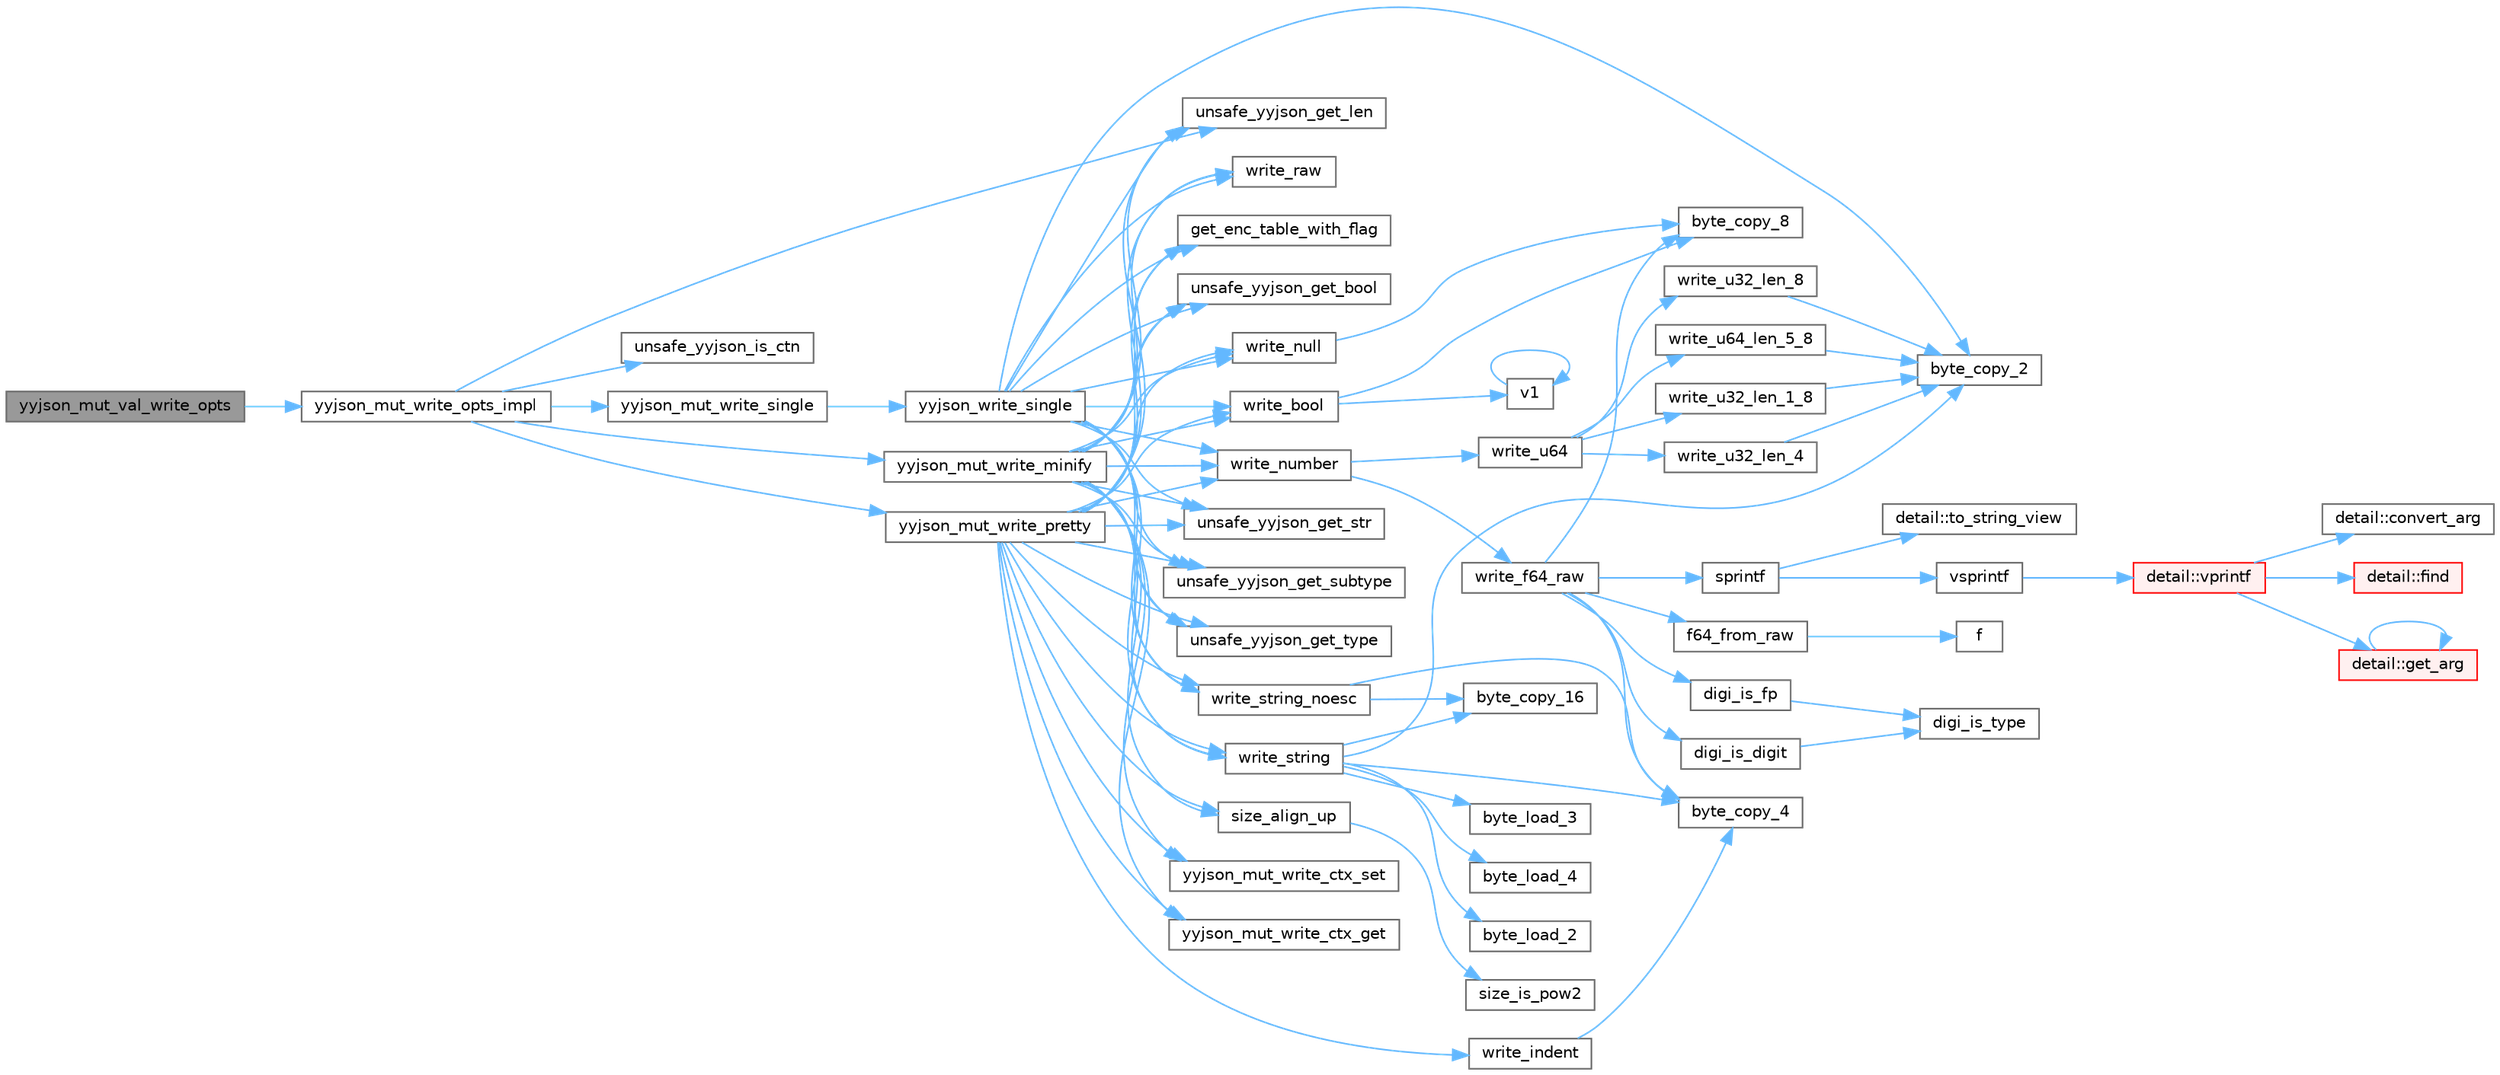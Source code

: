 digraph "yyjson_mut_val_write_opts"
{
 // LATEX_PDF_SIZE
  bgcolor="transparent";
  edge [fontname=Helvetica,fontsize=10,labelfontname=Helvetica,labelfontsize=10];
  node [fontname=Helvetica,fontsize=10,shape=box,height=0.2,width=0.4];
  rankdir="LR";
  Node1 [id="Node000001",label="yyjson_mut_val_write_opts",height=0.2,width=0.4,color="gray40", fillcolor="grey60", style="filled", fontcolor="black",tooltip=" "];
  Node1 -> Node2 [id="edge92_Node000001_Node000002",color="steelblue1",style="solid",tooltip=" "];
  Node2 [id="Node000002",label="yyjson_mut_write_opts_impl",height=0.2,width=0.4,color="grey40", fillcolor="white", style="filled",URL="$yyjson_8c.html#a9419498fed912dda63693d15ff91c74c",tooltip=" "];
  Node2 -> Node3 [id="edge93_Node000002_Node000003",color="steelblue1",style="solid",tooltip=" "];
  Node3 [id="Node000003",label="unsafe_yyjson_get_len",height=0.2,width=0.4,color="grey40", fillcolor="white", style="filled",URL="$yyjson_8h.html#a445bf8a7f9981e4797bf95db944ddf8f",tooltip=" "];
  Node2 -> Node4 [id="edge94_Node000002_Node000004",color="steelblue1",style="solid",tooltip=" "];
  Node4 [id="Node000004",label="unsafe_yyjson_is_ctn",height=0.2,width=0.4,color="grey40", fillcolor="white", style="filled",URL="$yyjson_8h.html#afe1e8995e63d29297d569c4a848bf5a2",tooltip=" "];
  Node2 -> Node5 [id="edge95_Node000002_Node000005",color="steelblue1",style="solid",tooltip=" "];
  Node5 [id="Node000005",label="yyjson_mut_write_minify",height=0.2,width=0.4,color="grey40", fillcolor="white", style="filled",URL="$yyjson_8c.html#a41b0f7caeaed5e6075fdbad6e37daa44",tooltip=" "];
  Node5 -> Node6 [id="edge96_Node000005_Node000006",color="steelblue1",style="solid",tooltip=" "];
  Node6 [id="Node000006",label="get_enc_table_with_flag",height=0.2,width=0.4,color="grey40", fillcolor="white", style="filled",URL="$yyjson_8c.html#a4b810e39a1c70f479ea48f4b6be239b0",tooltip=" "];
  Node5 -> Node7 [id="edge97_Node000005_Node000007",color="steelblue1",style="solid",tooltip=" "];
  Node7 [id="Node000007",label="size_align_up",height=0.2,width=0.4,color="grey40", fillcolor="white", style="filled",URL="$yyjson_8c.html#aee0ecba3f0e01a145a4bd084c40b53b6",tooltip=" "];
  Node7 -> Node8 [id="edge98_Node000007_Node000008",color="steelblue1",style="solid",tooltip=" "];
  Node8 [id="Node000008",label="size_is_pow2",height=0.2,width=0.4,color="grey40", fillcolor="white", style="filled",URL="$yyjson_8c.html#a9c435a75a5fc566d5382ba2646704a18",tooltip=" "];
  Node5 -> Node9 [id="edge99_Node000005_Node000009",color="steelblue1",style="solid",tooltip=" "];
  Node9 [id="Node000009",label="unsafe_yyjson_get_bool",height=0.2,width=0.4,color="grey40", fillcolor="white", style="filled",URL="$yyjson_8h.html#a3ef8c1e13a7f67eead2d945125769f90",tooltip=" "];
  Node5 -> Node3 [id="edge100_Node000005_Node000003",color="steelblue1",style="solid",tooltip=" "];
  Node5 -> Node10 [id="edge101_Node000005_Node000010",color="steelblue1",style="solid",tooltip=" "];
  Node10 [id="Node000010",label="unsafe_yyjson_get_str",height=0.2,width=0.4,color="grey40", fillcolor="white", style="filled",URL="$yyjson_8h.html#a879b3c14194afd5b60d663640998c020",tooltip=" "];
  Node5 -> Node11 [id="edge102_Node000005_Node000011",color="steelblue1",style="solid",tooltip=" "];
  Node11 [id="Node000011",label="unsafe_yyjson_get_subtype",height=0.2,width=0.4,color="grey40", fillcolor="white", style="filled",URL="$yyjson_8h.html#a735848e46f26bfe3dfb333c7f890205e",tooltip=" "];
  Node5 -> Node12 [id="edge103_Node000005_Node000012",color="steelblue1",style="solid",tooltip=" "];
  Node12 [id="Node000012",label="unsafe_yyjson_get_type",height=0.2,width=0.4,color="grey40", fillcolor="white", style="filled",URL="$yyjson_8h.html#a25aa2b2a33dccb9af7da4576b3cbe6ab",tooltip=" "];
  Node5 -> Node13 [id="edge104_Node000005_Node000013",color="steelblue1",style="solid",tooltip=" "];
  Node13 [id="Node000013",label="write_bool",height=0.2,width=0.4,color="grey40", fillcolor="white", style="filled",URL="$yyjson_8c.html#a8f48aafc5963521f3da75e2448f0d084",tooltip=" "];
  Node13 -> Node14 [id="edge105_Node000013_Node000014",color="steelblue1",style="solid",tooltip=" "];
  Node14 [id="Node000014",label="byte_copy_8",height=0.2,width=0.4,color="grey40", fillcolor="white", style="filled",URL="$yyjson_8c.html#a03dd49c937c12d9a85deaac184d25eb9",tooltip=" "];
  Node13 -> Node15 [id="edge106_Node000013_Node000015",color="steelblue1",style="solid",tooltip=" "];
  Node15 [id="Node000015",label="v1",height=0.2,width=0.4,color="grey40", fillcolor="white", style="filled",URL="$_tutorial___reshape_mat2_vec_8cpp.html#a10bd710692c91bc238f2e1da77730678",tooltip=" "];
  Node15 -> Node15 [id="edge107_Node000015_Node000015",color="steelblue1",style="solid",tooltip=" "];
  Node5 -> Node16 [id="edge108_Node000005_Node000016",color="steelblue1",style="solid",tooltip=" "];
  Node16 [id="Node000016",label="write_null",height=0.2,width=0.4,color="grey40", fillcolor="white", style="filled",URL="$yyjson_8c.html#a9ab2502373a7c2ad7decc10b76c47043",tooltip=" "];
  Node16 -> Node14 [id="edge109_Node000016_Node000014",color="steelblue1",style="solid",tooltip=" "];
  Node5 -> Node17 [id="edge110_Node000005_Node000017",color="steelblue1",style="solid",tooltip=" "];
  Node17 [id="Node000017",label="write_number",height=0.2,width=0.4,color="grey40", fillcolor="white", style="filled",URL="$yyjson_8c.html#a7a6eb98c82d060a1b4b1b25ae9169770",tooltip=" "];
  Node17 -> Node18 [id="edge111_Node000017_Node000018",color="steelblue1",style="solid",tooltip=" "];
  Node18 [id="Node000018",label="write_f64_raw",height=0.2,width=0.4,color="grey40", fillcolor="white", style="filled",URL="$yyjson_8c.html#a429024eddbd3335464adf309aef2db7f",tooltip=" "];
  Node18 -> Node19 [id="edge112_Node000018_Node000019",color="steelblue1",style="solid",tooltip=" "];
  Node19 [id="Node000019",label="byte_copy_4",height=0.2,width=0.4,color="grey40", fillcolor="white", style="filled",URL="$yyjson_8c.html#a98219967baeab34ab615b4ccda0df146",tooltip=" "];
  Node18 -> Node14 [id="edge113_Node000018_Node000014",color="steelblue1",style="solid",tooltip=" "];
  Node18 -> Node20 [id="edge114_Node000018_Node000020",color="steelblue1",style="solid",tooltip=" "];
  Node20 [id="Node000020",label="digi_is_digit",height=0.2,width=0.4,color="grey40", fillcolor="white", style="filled",URL="$yyjson_8c.html#ac16e36c200b16a17041aac1ed37276d7",tooltip=" "];
  Node20 -> Node21 [id="edge115_Node000020_Node000021",color="steelblue1",style="solid",tooltip=" "];
  Node21 [id="Node000021",label="digi_is_type",height=0.2,width=0.4,color="grey40", fillcolor="white", style="filled",URL="$yyjson_8c.html#aae236fd488306e08c5844189ad6d6570",tooltip=" "];
  Node18 -> Node22 [id="edge116_Node000018_Node000022",color="steelblue1",style="solid",tooltip=" "];
  Node22 [id="Node000022",label="digi_is_fp",height=0.2,width=0.4,color="grey40", fillcolor="white", style="filled",URL="$yyjson_8c.html#ac38bca46c8cbb1107ca4188d2eb4fcbe",tooltip=" "];
  Node22 -> Node21 [id="edge117_Node000022_Node000021",color="steelblue1",style="solid",tooltip=" "];
  Node18 -> Node23 [id="edge118_Node000018_Node000023",color="steelblue1",style="solid",tooltip=" "];
  Node23 [id="Node000023",label="f64_from_raw",height=0.2,width=0.4,color="grey40", fillcolor="white", style="filled",URL="$yyjson_8c.html#a7d61d2afe6fefb1935af9086d95ee8a8",tooltip=" "];
  Node23 -> Node24 [id="edge119_Node000023_Node000024",color="steelblue1",style="solid",tooltip=" "];
  Node24 [id="Node000024",label="f",height=0.2,width=0.4,color="grey40", fillcolor="white", style="filled",URL="$cxx11__tensor__map_8cpp.html#a7f507fea02198f6cb81c86640c7b1a4e",tooltip=" "];
  Node18 -> Node25 [id="edge120_Node000018_Node000025",color="steelblue1",style="solid",tooltip=" "];
  Node25 [id="Node000025",label="sprintf",height=0.2,width=0.4,color="grey40", fillcolor="white", style="filled",URL="$printf_8h.html#aa7d2e7e454d3fe606a71504a119dc894",tooltip=" "];
  Node25 -> Node26 [id="edge121_Node000025_Node000026",color="steelblue1",style="solid",tooltip=" "];
  Node26 [id="Node000026",label="detail::to_string_view",height=0.2,width=0.4,color="grey40", fillcolor="white", style="filled",URL="$namespacedetail.html#abeae79fa3e1eded2d8fbd56cc9f0960e",tooltip=" "];
  Node25 -> Node27 [id="edge122_Node000025_Node000027",color="steelblue1",style="solid",tooltip=" "];
  Node27 [id="Node000027",label="vsprintf",height=0.2,width=0.4,color="grey40", fillcolor="white", style="filled",URL="$printf_8h.html#a5e1075a6c1fce5050424f97a2fac648f",tooltip=" "];
  Node27 -> Node28 [id="edge123_Node000027_Node000028",color="steelblue1",style="solid",tooltip=" "];
  Node28 [id="Node000028",label="detail::vprintf",height=0.2,width=0.4,color="red", fillcolor="#FFF0F0", style="filled",URL="$namespacedetail.html#a1c8c2218e4c822aa8f743fb9c573717f",tooltip=" "];
  Node28 -> Node29 [id="edge124_Node000028_Node000029",color="steelblue1",style="solid",tooltip=" "];
  Node29 [id="Node000029",label="detail::convert_arg",height=0.2,width=0.4,color="grey40", fillcolor="white", style="filled",URL="$namespacedetail.html#a03c11572c9a664266d6925f327dec7f3",tooltip=" "];
  Node28 -> Node30 [id="edge125_Node000028_Node000030",color="steelblue1",style="solid",tooltip=" "];
  Node30 [id="Node000030",label="detail::find",height=0.2,width=0.4,color="red", fillcolor="#FFF0F0", style="filled",URL="$namespacedetail.html#a6b71952fab3dc32f3edb2c3e9811d8d9",tooltip=" "];
  Node28 -> Node32 [id="edge126_Node000028_Node000032",color="steelblue1",style="solid",tooltip=" "];
  Node32 [id="Node000032",label="detail::get_arg",height=0.2,width=0.4,color="red", fillcolor="#FFF0F0", style="filled",URL="$namespacedetail.html#a342ef250e45bd09b2ef666b6fae1c355",tooltip=" "];
  Node32 -> Node32 [id="edge127_Node000032_Node000032",color="steelblue1",style="solid",tooltip=" "];
  Node17 -> Node55 [id="edge128_Node000017_Node000055",color="steelblue1",style="solid",tooltip=" "];
  Node55 [id="Node000055",label="write_u64",height=0.2,width=0.4,color="grey40", fillcolor="white", style="filled",URL="$yyjson_8c.html#aa2f06c8a20b378eb29cfe95d0af5c95e",tooltip=" "];
  Node55 -> Node56 [id="edge129_Node000055_Node000056",color="steelblue1",style="solid",tooltip=" "];
  Node56 [id="Node000056",label="write_u32_len_1_8",height=0.2,width=0.4,color="grey40", fillcolor="white", style="filled",URL="$yyjson_8c.html#a5a7d8b8a37067ca47adb0b419814ef9a",tooltip=" "];
  Node56 -> Node57 [id="edge130_Node000056_Node000057",color="steelblue1",style="solid",tooltip=" "];
  Node57 [id="Node000057",label="byte_copy_2",height=0.2,width=0.4,color="grey40", fillcolor="white", style="filled",URL="$yyjson_8c.html#ac6a11726824f52b6413a67488f5a3152",tooltip=" "];
  Node55 -> Node58 [id="edge131_Node000055_Node000058",color="steelblue1",style="solid",tooltip=" "];
  Node58 [id="Node000058",label="write_u32_len_4",height=0.2,width=0.4,color="grey40", fillcolor="white", style="filled",URL="$yyjson_8c.html#ae5ef2b18cbf8ab8c261b23aab6d3bea3",tooltip=" "];
  Node58 -> Node57 [id="edge132_Node000058_Node000057",color="steelblue1",style="solid",tooltip=" "];
  Node55 -> Node59 [id="edge133_Node000055_Node000059",color="steelblue1",style="solid",tooltip=" "];
  Node59 [id="Node000059",label="write_u32_len_8",height=0.2,width=0.4,color="grey40", fillcolor="white", style="filled",URL="$yyjson_8c.html#ab1d9fcbafc860e770ed5aa9fc70577fc",tooltip=" "];
  Node59 -> Node57 [id="edge134_Node000059_Node000057",color="steelblue1",style="solid",tooltip=" "];
  Node55 -> Node60 [id="edge135_Node000055_Node000060",color="steelblue1",style="solid",tooltip=" "];
  Node60 [id="Node000060",label="write_u64_len_5_8",height=0.2,width=0.4,color="grey40", fillcolor="white", style="filled",URL="$yyjson_8c.html#a5b33c978167aa4a5c34d27715c133757",tooltip=" "];
  Node60 -> Node57 [id="edge136_Node000060_Node000057",color="steelblue1",style="solid",tooltip=" "];
  Node5 -> Node61 [id="edge137_Node000005_Node000061",color="steelblue1",style="solid",tooltip=" "];
  Node61 [id="Node000061",label="write_raw",height=0.2,width=0.4,color="grey40", fillcolor="white", style="filled",URL="$yyjson_8c.html#a595a43099038f73ab0af2b4209b1f0fd",tooltip=" "];
  Node5 -> Node62 [id="edge138_Node000005_Node000062",color="steelblue1",style="solid",tooltip=" "];
  Node62 [id="Node000062",label="write_string",height=0.2,width=0.4,color="grey40", fillcolor="white", style="filled",URL="$yyjson_8c.html#a1aadf662e6fc22a6419db27146e38472",tooltip=" "];
  Node62 -> Node63 [id="edge139_Node000062_Node000063",color="steelblue1",style="solid",tooltip=" "];
  Node63 [id="Node000063",label="byte_copy_16",height=0.2,width=0.4,color="grey40", fillcolor="white", style="filled",URL="$yyjson_8c.html#a1720d43cc1ae5984a4e5751dbe7301a0",tooltip=" "];
  Node62 -> Node57 [id="edge140_Node000062_Node000057",color="steelblue1",style="solid",tooltip=" "];
  Node62 -> Node19 [id="edge141_Node000062_Node000019",color="steelblue1",style="solid",tooltip=" "];
  Node62 -> Node64 [id="edge142_Node000062_Node000064",color="steelblue1",style="solid",tooltip=" "];
  Node64 [id="Node000064",label="byte_load_2",height=0.2,width=0.4,color="grey40", fillcolor="white", style="filled",URL="$yyjson_8c.html#abd106e94ebb52b1b9c0e79e2246f24bd",tooltip=" "];
  Node62 -> Node65 [id="edge143_Node000062_Node000065",color="steelblue1",style="solid",tooltip=" "];
  Node65 [id="Node000065",label="byte_load_3",height=0.2,width=0.4,color="grey40", fillcolor="white", style="filled",URL="$yyjson_8c.html#a31005a45113248534b4ae663dc0a85f3",tooltip=" "];
  Node62 -> Node66 [id="edge144_Node000062_Node000066",color="steelblue1",style="solid",tooltip=" "];
  Node66 [id="Node000066",label="byte_load_4",height=0.2,width=0.4,color="grey40", fillcolor="white", style="filled",URL="$yyjson_8c.html#a87c460a03bebacd0dcdad97440488c2b",tooltip=" "];
  Node5 -> Node67 [id="edge145_Node000005_Node000067",color="steelblue1",style="solid",tooltip=" "];
  Node67 [id="Node000067",label="write_string_noesc",height=0.2,width=0.4,color="grey40", fillcolor="white", style="filled",URL="$yyjson_8c.html#ab1d27351bed7d1f6f632f75dcf9846de",tooltip=" "];
  Node67 -> Node63 [id="edge146_Node000067_Node000063",color="steelblue1",style="solid",tooltip=" "];
  Node67 -> Node19 [id="edge147_Node000067_Node000019",color="steelblue1",style="solid",tooltip=" "];
  Node5 -> Node68 [id="edge148_Node000005_Node000068",color="steelblue1",style="solid",tooltip=" "];
  Node68 [id="Node000068",label="yyjson_mut_write_ctx_get",height=0.2,width=0.4,color="grey40", fillcolor="white", style="filled",URL="$yyjson_8c.html#a7330d6789bda008b50a3a964e17629c4",tooltip=" "];
  Node5 -> Node69 [id="edge149_Node000005_Node000069",color="steelblue1",style="solid",tooltip=" "];
  Node69 [id="Node000069",label="yyjson_mut_write_ctx_set",height=0.2,width=0.4,color="grey40", fillcolor="white", style="filled",URL="$yyjson_8c.html#ad170c12cec69275d5f79d760bd3b1a0a",tooltip=" "];
  Node2 -> Node70 [id="edge150_Node000002_Node000070",color="steelblue1",style="solid",tooltip=" "];
  Node70 [id="Node000070",label="yyjson_mut_write_pretty",height=0.2,width=0.4,color="grey40", fillcolor="white", style="filled",URL="$yyjson_8c.html#a5bd41dfbb867b6521e1f7571f3615b0f",tooltip=" "];
  Node70 -> Node6 [id="edge151_Node000070_Node000006",color="steelblue1",style="solid",tooltip=" "];
  Node70 -> Node7 [id="edge152_Node000070_Node000007",color="steelblue1",style="solid",tooltip=" "];
  Node70 -> Node9 [id="edge153_Node000070_Node000009",color="steelblue1",style="solid",tooltip=" "];
  Node70 -> Node3 [id="edge154_Node000070_Node000003",color="steelblue1",style="solid",tooltip=" "];
  Node70 -> Node10 [id="edge155_Node000070_Node000010",color="steelblue1",style="solid",tooltip=" "];
  Node70 -> Node11 [id="edge156_Node000070_Node000011",color="steelblue1",style="solid",tooltip=" "];
  Node70 -> Node12 [id="edge157_Node000070_Node000012",color="steelblue1",style="solid",tooltip=" "];
  Node70 -> Node13 [id="edge158_Node000070_Node000013",color="steelblue1",style="solid",tooltip=" "];
  Node70 -> Node71 [id="edge159_Node000070_Node000071",color="steelblue1",style="solid",tooltip=" "];
  Node71 [id="Node000071",label="write_indent",height=0.2,width=0.4,color="grey40", fillcolor="white", style="filled",URL="$yyjson_8c.html#ac6e21689f9ccf3981672a321d7d02e47",tooltip=" "];
  Node71 -> Node19 [id="edge160_Node000071_Node000019",color="steelblue1",style="solid",tooltip=" "];
  Node70 -> Node16 [id="edge161_Node000070_Node000016",color="steelblue1",style="solid",tooltip=" "];
  Node70 -> Node17 [id="edge162_Node000070_Node000017",color="steelblue1",style="solid",tooltip=" "];
  Node70 -> Node61 [id="edge163_Node000070_Node000061",color="steelblue1",style="solid",tooltip=" "];
  Node70 -> Node62 [id="edge164_Node000070_Node000062",color="steelblue1",style="solid",tooltip=" "];
  Node70 -> Node67 [id="edge165_Node000070_Node000067",color="steelblue1",style="solid",tooltip=" "];
  Node70 -> Node68 [id="edge166_Node000070_Node000068",color="steelblue1",style="solid",tooltip=" "];
  Node70 -> Node69 [id="edge167_Node000070_Node000069",color="steelblue1",style="solid",tooltip=" "];
  Node2 -> Node72 [id="edge168_Node000002_Node000072",color="steelblue1",style="solid",tooltip=" "];
  Node72 [id="Node000072",label="yyjson_mut_write_single",height=0.2,width=0.4,color="grey40", fillcolor="white", style="filled",URL="$yyjson_8c.html#a6453eece4aede41c7d909075ad2980e0",tooltip=" "];
  Node72 -> Node73 [id="edge169_Node000072_Node000073",color="steelblue1",style="solid",tooltip=" "];
  Node73 [id="Node000073",label="yyjson_write_single",height=0.2,width=0.4,color="grey40", fillcolor="white", style="filled",URL="$yyjson_8c.html#a083e9d39ef4daa8ddc5c6474ccf5e468",tooltip=" "];
  Node73 -> Node57 [id="edge170_Node000073_Node000057",color="steelblue1",style="solid",tooltip=" "];
  Node73 -> Node6 [id="edge171_Node000073_Node000006",color="steelblue1",style="solid",tooltip=" "];
  Node73 -> Node9 [id="edge172_Node000073_Node000009",color="steelblue1",style="solid",tooltip=" "];
  Node73 -> Node3 [id="edge173_Node000073_Node000003",color="steelblue1",style="solid",tooltip=" "];
  Node73 -> Node10 [id="edge174_Node000073_Node000010",color="steelblue1",style="solid",tooltip=" "];
  Node73 -> Node11 [id="edge175_Node000073_Node000011",color="steelblue1",style="solid",tooltip=" "];
  Node73 -> Node12 [id="edge176_Node000073_Node000012",color="steelblue1",style="solid",tooltip=" "];
  Node73 -> Node13 [id="edge177_Node000073_Node000013",color="steelblue1",style="solid",tooltip=" "];
  Node73 -> Node16 [id="edge178_Node000073_Node000016",color="steelblue1",style="solid",tooltip=" "];
  Node73 -> Node17 [id="edge179_Node000073_Node000017",color="steelblue1",style="solid",tooltip=" "];
  Node73 -> Node61 [id="edge180_Node000073_Node000061",color="steelblue1",style="solid",tooltip=" "];
  Node73 -> Node62 [id="edge181_Node000073_Node000062",color="steelblue1",style="solid",tooltip=" "];
  Node73 -> Node67 [id="edge182_Node000073_Node000067",color="steelblue1",style="solid",tooltip=" "];
}
